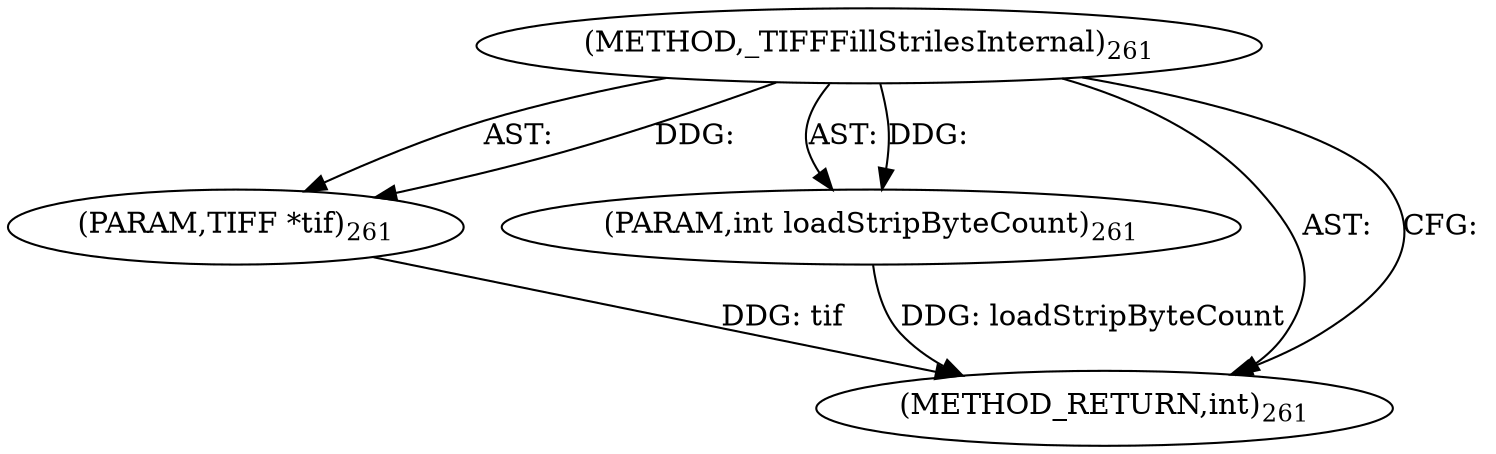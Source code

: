 digraph "_TIFFFillStrilesInternal" {  
"78288" [label = <(METHOD,_TIFFFillStrilesInternal)<SUB>261</SUB>> ]
"78289" [label = <(PARAM,TIFF *tif)<SUB>261</SUB>> ]
"78290" [label = <(PARAM,int loadStripByteCount)<SUB>261</SUB>> ]
"78291" [label = <(METHOD_RETURN,int)<SUB>261</SUB>> ]
  "78288" -> "78289"  [ label = "AST: "] 
  "78288" -> "78290"  [ label = "AST: "] 
  "78288" -> "78291"  [ label = "AST: "] 
  "78288" -> "78291"  [ label = "CFG: "] 
  "78289" -> "78291"  [ label = "DDG: tif"] 
  "78290" -> "78291"  [ label = "DDG: loadStripByteCount"] 
  "78288" -> "78289"  [ label = "DDG: "] 
  "78288" -> "78290"  [ label = "DDG: "] 
}
